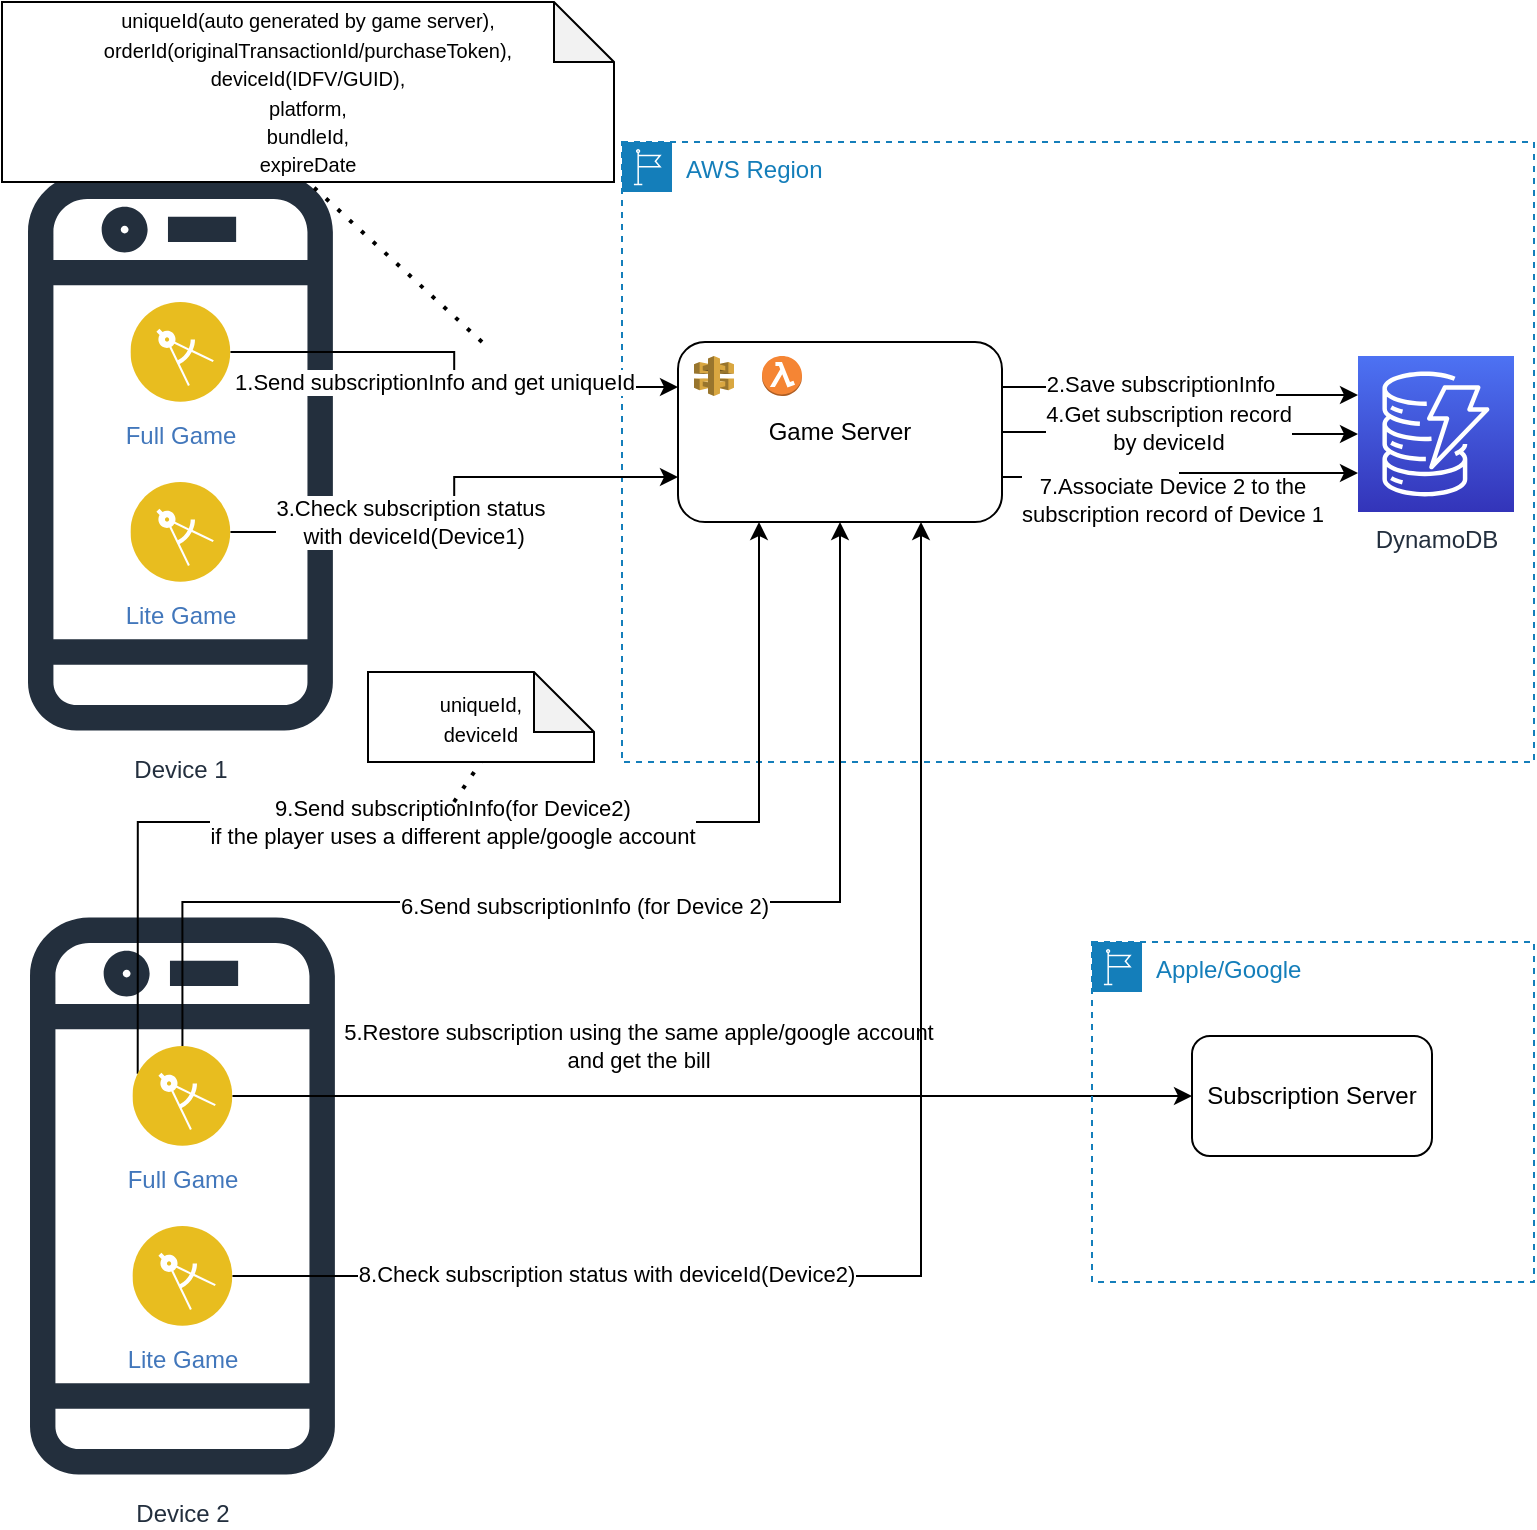 <mxfile version="21.1.5" type="github" pages="2">
  <diagram name="简单方案" id="suSyverLm-YBrHtKf4Aj">
    <mxGraphModel dx="1434" dy="700" grid="1" gridSize="10" guides="1" tooltips="1" connect="1" arrows="1" fold="1" page="1" pageScale="1" pageWidth="827" pageHeight="1169" math="0" shadow="0">
      <root>
        <mxCell id="0" />
        <mxCell id="1" parent="0" />
        <mxCell id="mKjcdqouhTTLhyp-S74l-1" value="Device 1" style="sketch=0;outlineConnect=0;fontColor=#232F3E;gradientColor=none;fillColor=#232F3D;strokeColor=none;dashed=0;verticalLabelPosition=bottom;verticalAlign=top;align=center;html=1;fontSize=12;fontStyle=0;aspect=fixed;pointerEvents=1;shape=mxgraph.aws4.mobile_client;" parent="1" vertex="1">
          <mxGeometry x="47" y="80" width="152.44" height="290" as="geometry" />
        </mxCell>
        <mxCell id="mKjcdqouhTTLhyp-S74l-2" value="AWS Region" style="points=[[0,0],[0.25,0],[0.5,0],[0.75,0],[1,0],[1,0.25],[1,0.5],[1,0.75],[1,1],[0.75,1],[0.5,1],[0.25,1],[0,1],[0,0.75],[0,0.5],[0,0.25]];outlineConnect=0;gradientColor=none;html=1;whiteSpace=wrap;fontSize=12;fontStyle=0;container=1;pointerEvents=0;collapsible=0;recursiveResize=0;shape=mxgraph.aws4.group;grIcon=mxgraph.aws4.group_region;strokeColor=#147EBA;fillColor=none;verticalAlign=top;align=left;spacingLeft=30;fontColor=#147EBA;dashed=1;" parent="1" vertex="1">
          <mxGeometry x="344" y="70" width="456" height="310" as="geometry" />
        </mxCell>
        <mxCell id="mKjcdqouhTTLhyp-S74l-17" style="edgeStyle=orthogonalEdgeStyle;rounded=0;orthogonalLoop=1;jettySize=auto;html=1;exitX=1;exitY=0.25;exitDx=0;exitDy=0;entryX=0;entryY=0.25;entryDx=0;entryDy=0;entryPerimeter=0;" parent="mKjcdqouhTTLhyp-S74l-2" source="mKjcdqouhTTLhyp-S74l-5" target="mKjcdqouhTTLhyp-S74l-7" edge="1">
          <mxGeometry relative="1" as="geometry" />
        </mxCell>
        <mxCell id="mKjcdqouhTTLhyp-S74l-18" value="2.Save subscriptionInfo" style="edgeLabel;html=1;align=center;verticalAlign=middle;resizable=0;points=[];" parent="mKjcdqouhTTLhyp-S74l-17" vertex="1" connectable="0">
          <mxGeometry x="-0.138" y="2" relative="1" as="geometry">
            <mxPoint as="offset" />
          </mxGeometry>
        </mxCell>
        <mxCell id="mKjcdqouhTTLhyp-S74l-24" style="edgeStyle=orthogonalEdgeStyle;rounded=0;orthogonalLoop=1;jettySize=auto;html=1;entryX=0;entryY=0.5;entryDx=0;entryDy=0;entryPerimeter=0;exitX=1;exitY=0.5;exitDx=0;exitDy=0;" parent="mKjcdqouhTTLhyp-S74l-2" source="mKjcdqouhTTLhyp-S74l-5" target="mKjcdqouhTTLhyp-S74l-7" edge="1">
          <mxGeometry relative="1" as="geometry">
            <mxPoint x="190" y="180" as="sourcePoint" />
          </mxGeometry>
        </mxCell>
        <mxCell id="mKjcdqouhTTLhyp-S74l-25" value="4.Get subscription record&lt;br&gt;by deviceId" style="edgeLabel;html=1;align=center;verticalAlign=middle;resizable=0;points=[];" parent="mKjcdqouhTTLhyp-S74l-24" vertex="1" connectable="0">
          <mxGeometry x="-0.405" relative="1" as="geometry">
            <mxPoint x="29" y="-2" as="offset" />
          </mxGeometry>
        </mxCell>
        <mxCell id="mKjcdqouhTTLhyp-S74l-36" style="edgeStyle=orthogonalEdgeStyle;rounded=0;orthogonalLoop=1;jettySize=auto;html=1;exitX=1;exitY=0.75;exitDx=0;exitDy=0;entryX=0;entryY=0.75;entryDx=0;entryDy=0;entryPerimeter=0;" parent="mKjcdqouhTTLhyp-S74l-2" source="mKjcdqouhTTLhyp-S74l-5" target="mKjcdqouhTTLhyp-S74l-7" edge="1">
          <mxGeometry relative="1" as="geometry" />
        </mxCell>
        <mxCell id="mKjcdqouhTTLhyp-S74l-37" value="7.Associate Device 2 to the &lt;br&gt;subscription record of Device 1" style="edgeLabel;html=1;align=center;verticalAlign=middle;resizable=0;points=[];" parent="mKjcdqouhTTLhyp-S74l-36" vertex="1" connectable="0">
          <mxGeometry x="-0.283" y="1" relative="1" as="geometry">
            <mxPoint x="20" y="12" as="offset" />
          </mxGeometry>
        </mxCell>
        <mxCell id="mKjcdqouhTTLhyp-S74l-5" value="Game Server" style="rounded=1;whiteSpace=wrap;html=1;" parent="mKjcdqouhTTLhyp-S74l-2" vertex="1">
          <mxGeometry x="28" y="100" width="162" height="90" as="geometry" />
        </mxCell>
        <mxCell id="mKjcdqouhTTLhyp-S74l-6" value="" style="outlineConnect=0;dashed=0;verticalLabelPosition=bottom;verticalAlign=top;align=center;html=1;shape=mxgraph.aws3.lambda_function;fillColor=#F58534;gradientColor=none;" parent="mKjcdqouhTTLhyp-S74l-2" vertex="1">
          <mxGeometry x="70" y="107" width="20" height="20" as="geometry" />
        </mxCell>
        <mxCell id="mKjcdqouhTTLhyp-S74l-7" value="DynamoDB" style="sketch=0;points=[[0,0,0],[0.25,0,0],[0.5,0,0],[0.75,0,0],[1,0,0],[0,1,0],[0.25,1,0],[0.5,1,0],[0.75,1,0],[1,1,0],[0,0.25,0],[0,0.5,0],[0,0.75,0],[1,0.25,0],[1,0.5,0],[1,0.75,0]];outlineConnect=0;fontColor=#232F3E;gradientColor=#4D72F3;gradientDirection=north;fillColor=#3334B9;strokeColor=#ffffff;dashed=0;verticalLabelPosition=bottom;verticalAlign=top;align=center;html=1;fontSize=12;fontStyle=0;aspect=fixed;shape=mxgraph.aws4.resourceIcon;resIcon=mxgraph.aws4.dynamodb;" parent="mKjcdqouhTTLhyp-S74l-2" vertex="1">
          <mxGeometry x="368" y="107" width="78" height="78" as="geometry" />
        </mxCell>
        <mxCell id="G-OV2lRNqwUpJ0P3NYrv-1" value="" style="outlineConnect=0;dashed=0;verticalLabelPosition=bottom;verticalAlign=top;align=center;html=1;shape=mxgraph.aws3.api_gateway;fillColor=#D9A741;gradientColor=none;" parent="mKjcdqouhTTLhyp-S74l-2" vertex="1">
          <mxGeometry x="36" y="107" width="20" height="20" as="geometry" />
        </mxCell>
        <mxCell id="mKjcdqouhTTLhyp-S74l-14" style="edgeStyle=orthogonalEdgeStyle;rounded=0;orthogonalLoop=1;jettySize=auto;html=1;exitX=1;exitY=0.5;exitDx=0;exitDy=0;entryX=0;entryY=0.25;entryDx=0;entryDy=0;" parent="1" source="mKjcdqouhTTLhyp-S74l-3" target="mKjcdqouhTTLhyp-S74l-5" edge="1">
          <mxGeometry relative="1" as="geometry" />
        </mxCell>
        <mxCell id="mKjcdqouhTTLhyp-S74l-15" value="1.Send subscriptionInfo and get uniqueId" style="edgeLabel;html=1;align=center;verticalAlign=middle;resizable=0;points=[];" parent="mKjcdqouhTTLhyp-S74l-14" vertex="1" connectable="0">
          <mxGeometry x="-0.332" relative="1" as="geometry">
            <mxPoint x="21" y="15" as="offset" />
          </mxGeometry>
        </mxCell>
        <mxCell id="mKjcdqouhTTLhyp-S74l-3" value="Full Game" style="image;aspect=fixed;perimeter=ellipsePerimeter;html=1;align=center;shadow=0;dashed=0;fontColor=#4277BB;labelBackgroundColor=default;fontSize=12;spacingTop=3;image=img/lib/ibm/applications/mobile_app.svg;" parent="1" vertex="1">
          <mxGeometry x="98.22" y="150" width="50" height="50" as="geometry" />
        </mxCell>
        <mxCell id="mKjcdqouhTTLhyp-S74l-22" style="edgeStyle=orthogonalEdgeStyle;rounded=0;orthogonalLoop=1;jettySize=auto;html=1;exitX=1;exitY=0.5;exitDx=0;exitDy=0;entryX=0;entryY=0.75;entryDx=0;entryDy=0;" parent="1" source="mKjcdqouhTTLhyp-S74l-4" target="mKjcdqouhTTLhyp-S74l-5" edge="1">
          <mxGeometry relative="1" as="geometry" />
        </mxCell>
        <mxCell id="mKjcdqouhTTLhyp-S74l-23" value="3.Check subscription status&lt;br&gt;&amp;nbsp;with deviceId(Device1)" style="edgeLabel;html=1;align=center;verticalAlign=middle;resizable=0;points=[];" parent="mKjcdqouhTTLhyp-S74l-22" vertex="1" connectable="0">
          <mxGeometry x="-0.341" relative="1" as="geometry">
            <mxPoint x="7" y="-5" as="offset" />
          </mxGeometry>
        </mxCell>
        <mxCell id="mKjcdqouhTTLhyp-S74l-4" value="Lite Game" style="image;aspect=fixed;perimeter=ellipsePerimeter;html=1;align=center;shadow=0;dashed=0;fontColor=#4277BB;labelBackgroundColor=default;fontSize=12;spacingTop=3;image=img/lib/ibm/applications/mobile_app.svg;" parent="1" vertex="1">
          <mxGeometry x="98.22" y="240" width="50" height="50" as="geometry" />
        </mxCell>
        <mxCell id="mKjcdqouhTTLhyp-S74l-8" value="Device 2" style="sketch=0;outlineConnect=0;fontColor=#232F3E;gradientColor=none;fillColor=#232F3D;strokeColor=none;dashed=0;verticalLabelPosition=bottom;verticalAlign=top;align=center;html=1;fontSize=12;fontStyle=0;aspect=fixed;pointerEvents=1;shape=mxgraph.aws4.mobile_client;" parent="1" vertex="1">
          <mxGeometry x="48" y="452" width="152.44" height="290" as="geometry" />
        </mxCell>
        <mxCell id="mKjcdqouhTTLhyp-S74l-28" style="edgeStyle=orthogonalEdgeStyle;rounded=0;orthogonalLoop=1;jettySize=auto;html=1;exitX=1;exitY=0.5;exitDx=0;exitDy=0;entryX=0;entryY=0.5;entryDx=0;entryDy=0;" parent="1" source="mKjcdqouhTTLhyp-S74l-9" target="mKjcdqouhTTLhyp-S74l-13" edge="1">
          <mxGeometry relative="1" as="geometry" />
        </mxCell>
        <mxCell id="mKjcdqouhTTLhyp-S74l-29" value="5.Restore subscription using the same apple/google account &lt;br&gt;and get the bill" style="edgeLabel;html=1;align=center;verticalAlign=middle;resizable=0;points=[];" parent="mKjcdqouhTTLhyp-S74l-28" vertex="1" connectable="0">
          <mxGeometry x="-0.345" relative="1" as="geometry">
            <mxPoint x="46" y="-25" as="offset" />
          </mxGeometry>
        </mxCell>
        <mxCell id="mKjcdqouhTTLhyp-S74l-38" style="edgeStyle=orthogonalEdgeStyle;rounded=0;orthogonalLoop=1;jettySize=auto;html=1;exitX=0.5;exitY=0;exitDx=0;exitDy=0;entryX=0.5;entryY=1;entryDx=0;entryDy=0;" parent="1" source="mKjcdqouhTTLhyp-S74l-9" target="mKjcdqouhTTLhyp-S74l-5" edge="1">
          <mxGeometry relative="1" as="geometry">
            <Array as="points">
              <mxPoint x="124" y="450" />
              <mxPoint x="453" y="450" />
            </Array>
          </mxGeometry>
        </mxCell>
        <mxCell id="mKjcdqouhTTLhyp-S74l-39" value="6.Send subscriptionInfo (for Device 2)" style="edgeLabel;html=1;align=center;verticalAlign=middle;resizable=0;points=[];" parent="mKjcdqouhTTLhyp-S74l-38" vertex="1" connectable="0">
          <mxGeometry x="-0.077" y="-2" relative="1" as="geometry">
            <mxPoint as="offset" />
          </mxGeometry>
        </mxCell>
        <mxCell id="lCFKgwckURQVzcdlNlof-1" style="edgeStyle=orthogonalEdgeStyle;rounded=0;orthogonalLoop=1;jettySize=auto;html=1;entryX=0.25;entryY=1;entryDx=0;entryDy=0;exitX=0;exitY=0.25;exitDx=0;exitDy=0;" edge="1" parent="1" source="mKjcdqouhTTLhyp-S74l-9" target="mKjcdqouhTTLhyp-S74l-5">
          <mxGeometry relative="1" as="geometry">
            <mxPoint x="140" y="565" as="sourcePoint" />
            <Array as="points">
              <mxPoint x="102" y="410" />
              <mxPoint x="413" y="410" />
            </Array>
          </mxGeometry>
        </mxCell>
        <mxCell id="lCFKgwckURQVzcdlNlof-2" value="9.Send subscriptionInfo(for Device2) &lt;br&gt;if the player uses a different apple/google account" style="edgeLabel;html=1;align=center;verticalAlign=middle;resizable=0;points=[];" vertex="1" connectable="0" parent="lCFKgwckURQVzcdlNlof-1">
          <mxGeometry x="-0.362" y="1" relative="1" as="geometry">
            <mxPoint x="96" y="1" as="offset" />
          </mxGeometry>
        </mxCell>
        <mxCell id="mKjcdqouhTTLhyp-S74l-9" value="Full Game" style="image;aspect=fixed;perimeter=ellipsePerimeter;html=1;align=center;shadow=0;dashed=0;fontColor=#4277BB;labelBackgroundColor=default;fontSize=12;spacingTop=3;image=img/lib/ibm/applications/mobile_app.svg;" parent="1" vertex="1">
          <mxGeometry x="99.22" y="522" width="50" height="50" as="geometry" />
        </mxCell>
        <mxCell id="mKjcdqouhTTLhyp-S74l-40" style="edgeStyle=orthogonalEdgeStyle;rounded=0;orthogonalLoop=1;jettySize=auto;html=1;exitX=1;exitY=0.5;exitDx=0;exitDy=0;entryX=0.75;entryY=1;entryDx=0;entryDy=0;" parent="1" source="mKjcdqouhTTLhyp-S74l-10" target="mKjcdqouhTTLhyp-S74l-5" edge="1">
          <mxGeometry relative="1" as="geometry" />
        </mxCell>
        <mxCell id="mKjcdqouhTTLhyp-S74l-41" value="8.Check subscription status with deviceId(Device2)" style="edgeLabel;html=1;align=center;verticalAlign=middle;resizable=0;points=[];" parent="mKjcdqouhTTLhyp-S74l-40" vertex="1" connectable="0">
          <mxGeometry x="-0.482" y="1" relative="1" as="geometry">
            <mxPoint as="offset" />
          </mxGeometry>
        </mxCell>
        <mxCell id="mKjcdqouhTTLhyp-S74l-10" value="Lite Game" style="image;aspect=fixed;perimeter=ellipsePerimeter;html=1;align=center;shadow=0;dashed=0;fontColor=#4277BB;labelBackgroundColor=default;fontSize=12;spacingTop=3;image=img/lib/ibm/applications/mobile_app.svg;" parent="1" vertex="1">
          <mxGeometry x="99.22" y="612" width="50" height="50" as="geometry" />
        </mxCell>
        <mxCell id="mKjcdqouhTTLhyp-S74l-12" value="Apple/Google" style="points=[[0,0],[0.25,0],[0.5,0],[0.75,0],[1,0],[1,0.25],[1,0.5],[1,0.75],[1,1],[0.75,1],[0.5,1],[0.25,1],[0,1],[0,0.75],[0,0.5],[0,0.25]];outlineConnect=0;gradientColor=none;html=1;whiteSpace=wrap;fontSize=12;fontStyle=0;container=1;pointerEvents=0;collapsible=0;recursiveResize=0;shape=mxgraph.aws4.group;grIcon=mxgraph.aws4.group_region;strokeColor=#147EBA;fillColor=none;verticalAlign=top;align=left;spacingLeft=30;fontColor=#147EBA;dashed=1;" parent="1" vertex="1">
          <mxGeometry x="579" y="470" width="221" height="170" as="geometry" />
        </mxCell>
        <mxCell id="mKjcdqouhTTLhyp-S74l-13" value="Subscription Server" style="rounded=1;whiteSpace=wrap;html=1;" parent="mKjcdqouhTTLhyp-S74l-12" vertex="1">
          <mxGeometry x="50" y="47" width="120" height="60" as="geometry" />
        </mxCell>
        <mxCell id="mKjcdqouhTTLhyp-S74l-19" value="&lt;font style=&quot;font-size: 10px;&quot;&gt;uniqueId(auto generated by game server),&lt;br&gt;orderId(originalTransactionId/purchaseToken),&lt;br&gt;deviceId(IDFV/GUID), &lt;br&gt;platform,&lt;br&gt;bundleId,&lt;br&gt;expireDate&lt;/font&gt;" style="shape=note;whiteSpace=wrap;html=1;backgroundOutline=1;darkOpacity=0.05;" parent="1" vertex="1">
          <mxGeometry x="34" width="306" height="90" as="geometry" />
        </mxCell>
        <mxCell id="mKjcdqouhTTLhyp-S74l-21" value="" style="endArrow=none;dashed=1;html=1;dashPattern=1 3;strokeWidth=2;rounded=0;entryX=0.5;entryY=1;entryDx=0;entryDy=0;entryPerimeter=0;" parent="1" target="mKjcdqouhTTLhyp-S74l-19" edge="1">
          <mxGeometry width="50" height="50" relative="1" as="geometry">
            <mxPoint x="274" y="170" as="sourcePoint" />
            <mxPoint x="324" y="130" as="targetPoint" />
          </mxGeometry>
        </mxCell>
        <mxCell id="G-6ERfJb_rOg69H08sGY-1" style="edgeStyle=orthogonalEdgeStyle;rounded=0;orthogonalLoop=1;jettySize=auto;html=1;exitX=0.5;exitY=1;exitDx=0;exitDy=0;" parent="1" source="mKjcdqouhTTLhyp-S74l-12" target="mKjcdqouhTTLhyp-S74l-12" edge="1">
          <mxGeometry relative="1" as="geometry" />
        </mxCell>
        <mxCell id="lCFKgwckURQVzcdlNlof-3" value="&lt;font style=&quot;font-size: 10px;&quot;&gt;uniqueId,&lt;br&gt;deviceId&lt;br&gt;&lt;/font&gt;" style="shape=note;whiteSpace=wrap;html=1;backgroundOutline=1;darkOpacity=0.05;" vertex="1" parent="1">
          <mxGeometry x="217" y="335" width="113" height="45" as="geometry" />
        </mxCell>
        <mxCell id="lCFKgwckURQVzcdlNlof-4" value="" style="endArrow=none;dashed=1;html=1;dashPattern=1 3;strokeWidth=2;rounded=0;entryX=0.5;entryY=1;entryDx=0;entryDy=0;entryPerimeter=0;" edge="1" parent="1" target="lCFKgwckURQVzcdlNlof-3">
          <mxGeometry width="50" height="50" relative="1" as="geometry">
            <mxPoint x="260" y="400" as="sourcePoint" />
            <mxPoint x="440" y="270" as="targetPoint" />
          </mxGeometry>
        </mxCell>
      </root>
    </mxGraphModel>
  </diagram>
  <diagram name="最终方案" id="dds9rfw0lxl7OyVJnBBx">
    <mxGraphModel dx="1434" dy="705" grid="1" gridSize="10" guides="1" tooltips="1" connect="1" arrows="1" fold="1" page="1" pageScale="1" pageWidth="827" pageHeight="1169" math="0" shadow="0">
      <root>
        <mxCell id="YEo_694-A9MbqY2vxZPD-0" />
        <mxCell id="YEo_694-A9MbqY2vxZPD-1" parent="YEo_694-A9MbqY2vxZPD-0" />
        <mxCell id="YEo_694-A9MbqY2vxZPD-2" value="Device 1" style="sketch=0;outlineConnect=0;fontColor=#232F3E;gradientColor=none;fillColor=#232F3D;strokeColor=none;dashed=0;verticalLabelPosition=bottom;verticalAlign=top;align=center;html=1;fontSize=12;fontStyle=0;aspect=fixed;pointerEvents=1;shape=mxgraph.aws4.mobile_client;" parent="YEo_694-A9MbqY2vxZPD-1" vertex="1">
          <mxGeometry x="47" y="80" width="152.44" height="290" as="geometry" />
        </mxCell>
        <mxCell id="YEo_694-A9MbqY2vxZPD-3" value="AWS Region" style="points=[[0,0],[0.25,0],[0.5,0],[0.75,0],[1,0],[1,0.25],[1,0.5],[1,0.75],[1,1],[0.75,1],[0.5,1],[0.25,1],[0,1],[0,0.75],[0,0.5],[0,0.25]];outlineConnect=0;gradientColor=none;html=1;whiteSpace=wrap;fontSize=12;fontStyle=0;container=1;pointerEvents=0;collapsible=0;recursiveResize=0;shape=mxgraph.aws4.group;grIcon=mxgraph.aws4.group_region;strokeColor=#147EBA;fillColor=none;verticalAlign=top;align=left;spacingLeft=30;fontColor=#147EBA;dashed=1;" parent="YEo_694-A9MbqY2vxZPD-1" vertex="1">
          <mxGeometry x="344" y="50" width="456" height="340" as="geometry" />
        </mxCell>
        <mxCell id="YEo_694-A9MbqY2vxZPD-4" style="edgeStyle=orthogonalEdgeStyle;rounded=0;orthogonalLoop=1;jettySize=auto;html=1;exitX=1;exitY=0.25;exitDx=0;exitDy=0;entryX=0;entryY=0.25;entryDx=0;entryDy=0;entryPerimeter=0;" parent="YEo_694-A9MbqY2vxZPD-3" source="YEo_694-A9MbqY2vxZPD-10" target="YEo_694-A9MbqY2vxZPD-12" edge="1">
          <mxGeometry relative="1" as="geometry" />
        </mxCell>
        <mxCell id="YEo_694-A9MbqY2vxZPD-5" value="3.Save subscriptionInfo &lt;br&gt;(+ userId)" style="edgeLabel;html=1;align=center;verticalAlign=middle;resizable=0;points=[];" parent="YEo_694-A9MbqY2vxZPD-4" vertex="1" connectable="0">
          <mxGeometry x="-0.138" y="2" relative="1" as="geometry">
            <mxPoint y="-13" as="offset" />
          </mxGeometry>
        </mxCell>
        <mxCell id="YEo_694-A9MbqY2vxZPD-6" style="edgeStyle=orthogonalEdgeStyle;rounded=0;orthogonalLoop=1;jettySize=auto;html=1;entryX=0;entryY=0.5;entryDx=0;entryDy=0;entryPerimeter=0;exitX=1;exitY=0.5;exitDx=0;exitDy=0;" parent="YEo_694-A9MbqY2vxZPD-3" source="YEo_694-A9MbqY2vxZPD-10" target="YEo_694-A9MbqY2vxZPD-12" edge="1">
          <mxGeometry relative="1" as="geometry">
            <mxPoint x="190" y="180" as="sourcePoint" />
          </mxGeometry>
        </mxCell>
        <mxCell id="YEo_694-A9MbqY2vxZPD-7" value="5.Get subscription record&lt;br&gt;by userId" style="edgeLabel;html=1;align=center;verticalAlign=middle;resizable=0;points=[];" parent="YEo_694-A9MbqY2vxZPD-6" vertex="1" connectable="0">
          <mxGeometry x="-0.405" relative="1" as="geometry">
            <mxPoint x="29" y="-2" as="offset" />
          </mxGeometry>
        </mxCell>
        <mxCell id="YEo_694-A9MbqY2vxZPD-8" style="edgeStyle=orthogonalEdgeStyle;rounded=0;orthogonalLoop=1;jettySize=auto;html=1;exitX=1;exitY=0.75;exitDx=0;exitDy=0;entryX=0;entryY=0.75;entryDx=0;entryDy=0;entryPerimeter=0;" parent="YEo_694-A9MbqY2vxZPD-3" source="YEo_694-A9MbqY2vxZPD-10" target="YEo_694-A9MbqY2vxZPD-12" edge="1">
          <mxGeometry relative="1" as="geometry" />
        </mxCell>
        <mxCell id="YEo_694-A9MbqY2vxZPD-9" value="7. Call 5 and associate Device 2 &lt;br&gt;to the subscription record of &lt;br&gt;Device 1" style="edgeLabel;html=1;align=center;verticalAlign=middle;resizable=0;points=[];" parent="YEo_694-A9MbqY2vxZPD-8" vertex="1" connectable="0">
          <mxGeometry x="-0.283" y="1" relative="1" as="geometry">
            <mxPoint x="20" y="12" as="offset" />
          </mxGeometry>
        </mxCell>
        <mxCell id="YEo_694-A9MbqY2vxZPD-10" value="Game Server" style="rounded=1;whiteSpace=wrap;html=1;" parent="YEo_694-A9MbqY2vxZPD-3" vertex="1">
          <mxGeometry x="40" y="137" width="150" height="90" as="geometry" />
        </mxCell>
        <mxCell id="YEo_694-A9MbqY2vxZPD-11" value="" style="outlineConnect=0;dashed=0;verticalLabelPosition=bottom;verticalAlign=top;align=center;html=1;shape=mxgraph.aws3.lambda_function;fillColor=#F58534;gradientColor=none;" parent="YEo_694-A9MbqY2vxZPD-3" vertex="1">
          <mxGeometry x="87" y="144" width="20" height="20" as="geometry" />
        </mxCell>
        <mxCell id="YEo_694-A9MbqY2vxZPD-12" value="DynamoDB" style="sketch=0;points=[[0,0,0],[0.25,0,0],[0.5,0,0],[0.75,0,0],[1,0,0],[0,1,0],[0.25,1,0],[0.5,1,0],[0.75,1,0],[1,1,0],[0,0.25,0],[0,0.5,0],[0,0.75,0],[1,0.25,0],[1,0.5,0],[1,0.75,0]];outlineConnect=0;fontColor=#232F3E;gradientColor=#4D72F3;gradientDirection=north;fillColor=#3334B9;strokeColor=#ffffff;dashed=0;verticalLabelPosition=bottom;verticalAlign=top;align=center;html=1;fontSize=12;fontStyle=0;aspect=fixed;shape=mxgraph.aws4.resourceIcon;resIcon=mxgraph.aws4.dynamodb;" parent="YEo_694-A9MbqY2vxZPD-3" vertex="1">
          <mxGeometry x="368" y="144" width="78" height="78" as="geometry" />
        </mxCell>
        <mxCell id="5jRYfzASaVdJOcvWBk5_-2" value="Cognito" style="outlineConnect=0;dashed=0;verticalLabelPosition=bottom;verticalAlign=top;align=center;html=1;shape=mxgraph.aws3.cognito;fillColor=#AD688B;gradientColor=none;" parent="YEo_694-A9MbqY2vxZPD-3" vertex="1">
          <mxGeometry x="72" y="20" width="64" height="80" as="geometry" />
        </mxCell>
        <mxCell id="14uhaL2SEO3LbNeqrZjJ-0" value="" style="outlineConnect=0;dashed=0;verticalLabelPosition=bottom;verticalAlign=top;align=center;html=1;shape=mxgraph.aws3.api_gateway;fillColor=#D9A741;gradientColor=none;" parent="YEo_694-A9MbqY2vxZPD-3" vertex="1">
          <mxGeometry x="57" y="144" width="20" height="20" as="geometry" />
        </mxCell>
        <mxCell id="YEo_694-A9MbqY2vxZPD-13" style="edgeStyle=orthogonalEdgeStyle;rounded=0;orthogonalLoop=1;jettySize=auto;html=1;entryX=0;entryY=0.25;entryDx=0;entryDy=0;" parent="YEo_694-A9MbqY2vxZPD-1" target="YEo_694-A9MbqY2vxZPD-10" edge="1">
          <mxGeometry relative="1" as="geometry">
            <mxPoint x="140" y="193" as="sourcePoint" />
          </mxGeometry>
        </mxCell>
        <mxCell id="YEo_694-A9MbqY2vxZPD-14" value="2.Send subscriptionInfo" style="edgeLabel;html=1;align=center;verticalAlign=middle;resizable=0;points=[];" parent="YEo_694-A9MbqY2vxZPD-13" vertex="1" connectable="0">
          <mxGeometry x="-0.332" relative="1" as="geometry">
            <mxPoint x="35" y="15" as="offset" />
          </mxGeometry>
        </mxCell>
        <mxCell id="5jRYfzASaVdJOcvWBk5_-4" style="edgeStyle=orthogonalEdgeStyle;rounded=0;orthogonalLoop=1;jettySize=auto;html=1;exitX=1;exitY=0.25;exitDx=0;exitDy=0;entryX=0;entryY=0.5;entryDx=0;entryDy=0;entryPerimeter=0;" parent="YEo_694-A9MbqY2vxZPD-1" source="YEo_694-A9MbqY2vxZPD-15" target="5jRYfzASaVdJOcvWBk5_-2" edge="1">
          <mxGeometry relative="1" as="geometry" />
        </mxCell>
        <mxCell id="5jRYfzASaVdJOcvWBk5_-5" value="1.Authenticate and get token" style="edgeLabel;html=1;align=center;verticalAlign=middle;resizable=0;points=[];" parent="5jRYfzASaVdJOcvWBk5_-4" vertex="1" connectable="0">
          <mxGeometry x="0.344" y="1" relative="1" as="geometry">
            <mxPoint as="offset" />
          </mxGeometry>
        </mxCell>
        <mxCell id="YEo_694-A9MbqY2vxZPD-15" value="App A" style="image;aspect=fixed;perimeter=ellipsePerimeter;html=1;align=center;shadow=0;dashed=0;fontColor=#4277BB;labelBackgroundColor=default;fontSize=12;spacingTop=3;image=img/lib/ibm/applications/mobile_app.svg;" parent="YEo_694-A9MbqY2vxZPD-1" vertex="1">
          <mxGeometry x="98.22" y="150" width="50" height="50" as="geometry" />
        </mxCell>
        <mxCell id="YEo_694-A9MbqY2vxZPD-16" style="edgeStyle=orthogonalEdgeStyle;rounded=0;orthogonalLoop=1;jettySize=auto;html=1;exitX=1;exitY=0.5;exitDx=0;exitDy=0;entryX=0;entryY=0.75;entryDx=0;entryDy=0;" parent="YEo_694-A9MbqY2vxZPD-1" source="YEo_694-A9MbqY2vxZPD-18" target="YEo_694-A9MbqY2vxZPD-10" edge="1">
          <mxGeometry relative="1" as="geometry" />
        </mxCell>
        <mxCell id="YEo_694-A9MbqY2vxZPD-17" value="4.Check subscription status&lt;br&gt;&amp;nbsp;with deviceId(Device1)" style="edgeLabel;html=1;align=center;verticalAlign=middle;resizable=0;points=[];" parent="YEo_694-A9MbqY2vxZPD-16" vertex="1" connectable="0">
          <mxGeometry x="-0.341" relative="1" as="geometry">
            <mxPoint x="44" y="-3" as="offset" />
          </mxGeometry>
        </mxCell>
        <mxCell id="YEo_694-A9MbqY2vxZPD-18" value="App B" style="image;aspect=fixed;perimeter=ellipsePerimeter;html=1;align=center;shadow=0;dashed=0;fontColor=#4277BB;labelBackgroundColor=default;fontSize=12;spacingTop=3;image=img/lib/ibm/applications/mobile_app.svg;" parent="YEo_694-A9MbqY2vxZPD-1" vertex="1">
          <mxGeometry x="98.22" y="240" width="50" height="50" as="geometry" />
        </mxCell>
        <mxCell id="YEo_694-A9MbqY2vxZPD-19" value="Device 2" style="sketch=0;outlineConnect=0;fontColor=#232F3E;gradientColor=none;fillColor=#232F3D;strokeColor=none;dashed=0;verticalLabelPosition=bottom;verticalAlign=top;align=center;html=1;fontSize=12;fontStyle=0;aspect=fixed;pointerEvents=1;shape=mxgraph.aws4.mobile_client;" parent="YEo_694-A9MbqY2vxZPD-1" vertex="1">
          <mxGeometry x="46" y="430" width="152.44" height="290" as="geometry" />
        </mxCell>
        <mxCell id="YEo_694-A9MbqY2vxZPD-24" value="App A" style="image;aspect=fixed;perimeter=ellipsePerimeter;html=1;align=center;shadow=0;dashed=0;fontColor=#4277BB;labelBackgroundColor=default;fontSize=12;spacingTop=3;image=img/lib/ibm/applications/mobile_app.svg;" parent="YEo_694-A9MbqY2vxZPD-1" vertex="1">
          <mxGeometry x="97.22" y="500" width="50" height="50" as="geometry" />
        </mxCell>
        <mxCell id="YEo_694-A9MbqY2vxZPD-25" style="edgeStyle=orthogonalEdgeStyle;rounded=0;orthogonalLoop=1;jettySize=auto;html=1;exitX=1;exitY=0.5;exitDx=0;exitDy=0;entryX=0.25;entryY=1;entryDx=0;entryDy=0;" parent="YEo_694-A9MbqY2vxZPD-1" source="YEo_694-A9MbqY2vxZPD-24" target="YEo_694-A9MbqY2vxZPD-10" edge="1">
          <mxGeometry relative="1" as="geometry" />
        </mxCell>
        <mxCell id="YEo_694-A9MbqY2vxZPD-26" value="6.Check subscription status with deviceId(Device2)" style="edgeLabel;html=1;align=center;verticalAlign=middle;resizable=0;points=[];" parent="YEo_694-A9MbqY2vxZPD-25" vertex="1" connectable="0">
          <mxGeometry x="-0.482" y="1" relative="1" as="geometry">
            <mxPoint x="43" y="1" as="offset" />
          </mxGeometry>
        </mxCell>
        <mxCell id="YEo_694-A9MbqY2vxZPD-27" value="App B" style="image;aspect=fixed;perimeter=ellipsePerimeter;html=1;align=center;shadow=0;dashed=0;fontColor=#4277BB;labelBackgroundColor=default;fontSize=12;spacingTop=3;image=img/lib/ibm/applications/mobile_app.svg;" parent="YEo_694-A9MbqY2vxZPD-1" vertex="1">
          <mxGeometry x="97.22" y="590" width="50" height="50" as="geometry" />
        </mxCell>
        <mxCell id="YEo_694-A9MbqY2vxZPD-31" value="" style="endArrow=none;dashed=1;html=1;dashPattern=1 3;strokeWidth=2;rounded=0;entryX=0.5;entryY=1;entryDx=0;entryDy=0;entryPerimeter=0;" parent="YEo_694-A9MbqY2vxZPD-1" target="YEo_694-A9MbqY2vxZPD-30" edge="1">
          <mxGeometry width="50" height="50" relative="1" as="geometry">
            <mxPoint x="270" y="210" as="sourcePoint" />
            <mxPoint x="284" y="370" as="targetPoint" />
          </mxGeometry>
        </mxCell>
        <mxCell id="5jRYfzASaVdJOcvWBk5_-6" value="IdToken" style="sketch=0;pointerEvents=1;shadow=0;dashed=0;html=1;strokeColor=none;fillColor=#505050;labelPosition=center;verticalLabelPosition=bottom;verticalAlign=top;outlineConnect=0;align=center;shape=mxgraph.office.security.token;" parent="YEo_694-A9MbqY2vxZPD-1" vertex="1">
          <mxGeometry x="80" y="156.5" width="20" height="23.5" as="geometry" />
        </mxCell>
        <mxCell id="5jRYfzASaVdJOcvWBk5_-7" value="IdToken" style="sketch=0;pointerEvents=1;shadow=0;dashed=0;html=1;strokeColor=none;fillColor=#505050;labelPosition=center;verticalLabelPosition=bottom;verticalAlign=top;outlineConnect=0;align=center;shape=mxgraph.office.security.token;" parent="YEo_694-A9MbqY2vxZPD-1" vertex="1">
          <mxGeometry x="80" y="243.5" width="29" height="37" as="geometry" />
        </mxCell>
        <mxCell id="5jRYfzASaVdJOcvWBk5_-8" value="IdToken" style="sketch=0;pointerEvents=1;shadow=0;dashed=0;html=1;strokeColor=none;fillColor=#505050;labelPosition=center;verticalLabelPosition=bottom;verticalAlign=top;outlineConnect=0;align=center;shape=mxgraph.office.security.token;" parent="YEo_694-A9MbqY2vxZPD-1" vertex="1">
          <mxGeometry x="78" y="500" width="29" height="37" as="geometry" />
        </mxCell>
        <mxCell id="5jRYfzASaVdJOcvWBk5_-9" value="IdToken" style="sketch=0;pointerEvents=1;shadow=0;dashed=0;html=1;strokeColor=none;fillColor=#505050;labelPosition=center;verticalLabelPosition=bottom;verticalAlign=top;outlineConnect=0;align=center;shape=mxgraph.office.security.token;" parent="YEo_694-A9MbqY2vxZPD-1" vertex="1">
          <mxGeometry x="78" y="591.5" width="29" height="37" as="geometry" />
        </mxCell>
        <mxCell id="YEo_694-A9MbqY2vxZPD-30" value="&lt;font style=&quot;font-size: 10px;&quot;&gt;originalTransactionId, deviceId, &lt;br&gt;bundleId,&lt;br&gt;expireDate&lt;/font&gt;" style="shape=note;whiteSpace=wrap;html=1;backgroundOutline=1;darkOpacity=0.05;" parent="YEo_694-A9MbqY2vxZPD-1" vertex="1">
          <mxGeometry x="130" y="10" width="120" height="70" as="geometry" />
        </mxCell>
        <mxCell id="5jRYfzASaVdJOcvWBk5_-14" style="edgeStyle=orthogonalEdgeStyle;rounded=0;orthogonalLoop=1;jettySize=auto;html=1;exitX=1;exitY=0.5;exitDx=0;exitDy=0;entryX=0.823;entryY=1.022;entryDx=0;entryDy=0;entryPerimeter=0;" parent="YEo_694-A9MbqY2vxZPD-1" source="YEo_694-A9MbqY2vxZPD-27" target="YEo_694-A9MbqY2vxZPD-10" edge="1">
          <mxGeometry relative="1" as="geometry">
            <mxPoint x="171" y="535" as="sourcePoint" />
            <mxPoint x="447" y="287" as="targetPoint" />
          </mxGeometry>
        </mxCell>
        <mxCell id="5jRYfzASaVdJOcvWBk5_-15" value="8.Check subscription status with deviceId(Device2)" style="edgeLabel;html=1;align=center;verticalAlign=middle;resizable=0;points=[];" parent="5jRYfzASaVdJOcvWBk5_-14" vertex="1" connectable="0">
          <mxGeometry x="-0.482" y="1" relative="1" as="geometry">
            <mxPoint as="offset" />
          </mxGeometry>
        </mxCell>
        <mxCell id="5jRYfzASaVdJOcvWBk5_-27" value="" style="sketch=0;pointerEvents=1;shadow=0;dashed=0;html=1;strokeColor=none;fillColor=#505050;labelPosition=center;verticalLabelPosition=bottom;verticalAlign=top;outlineConnect=0;align=center;shape=mxgraph.office.security.token;" parent="YEo_694-A9MbqY2vxZPD-1" vertex="1">
          <mxGeometry x="310" y="215" width="20" height="20" as="geometry" />
        </mxCell>
        <mxCell id="5jRYfzASaVdJOcvWBk5_-30" value="" style="sketch=0;pointerEvents=1;shadow=0;dashed=0;html=1;strokeColor=none;fillColor=#505050;labelPosition=center;verticalLabelPosition=bottom;verticalAlign=top;outlineConnect=0;align=center;shape=mxgraph.office.security.token;" parent="YEo_694-A9MbqY2vxZPD-1" vertex="1">
          <mxGeometry x="310" y="280.5" width="20" height="23.5" as="geometry" />
        </mxCell>
        <mxCell id="5jRYfzASaVdJOcvWBk5_-31" value="" style="sketch=0;pointerEvents=1;shadow=0;dashed=0;html=1;strokeColor=none;fillColor=#505050;labelPosition=center;verticalLabelPosition=bottom;verticalAlign=top;outlineConnect=0;align=center;shape=mxgraph.office.security.token;" parent="YEo_694-A9MbqY2vxZPD-1" vertex="1">
          <mxGeometry x="350" y="537" width="20" height="23.5" as="geometry" />
        </mxCell>
        <mxCell id="5jRYfzASaVdJOcvWBk5_-34" value="" style="sketch=0;pointerEvents=1;shadow=0;dashed=0;html=1;strokeColor=none;fillColor=#505050;labelPosition=center;verticalLabelPosition=bottom;verticalAlign=top;outlineConnect=0;align=center;shape=mxgraph.office.security.token;" parent="YEo_694-A9MbqY2vxZPD-1" vertex="1">
          <mxGeometry x="350" y="630" width="20" height="23.5" as="geometry" />
        </mxCell>
      </root>
    </mxGraphModel>
  </diagram>
</mxfile>
